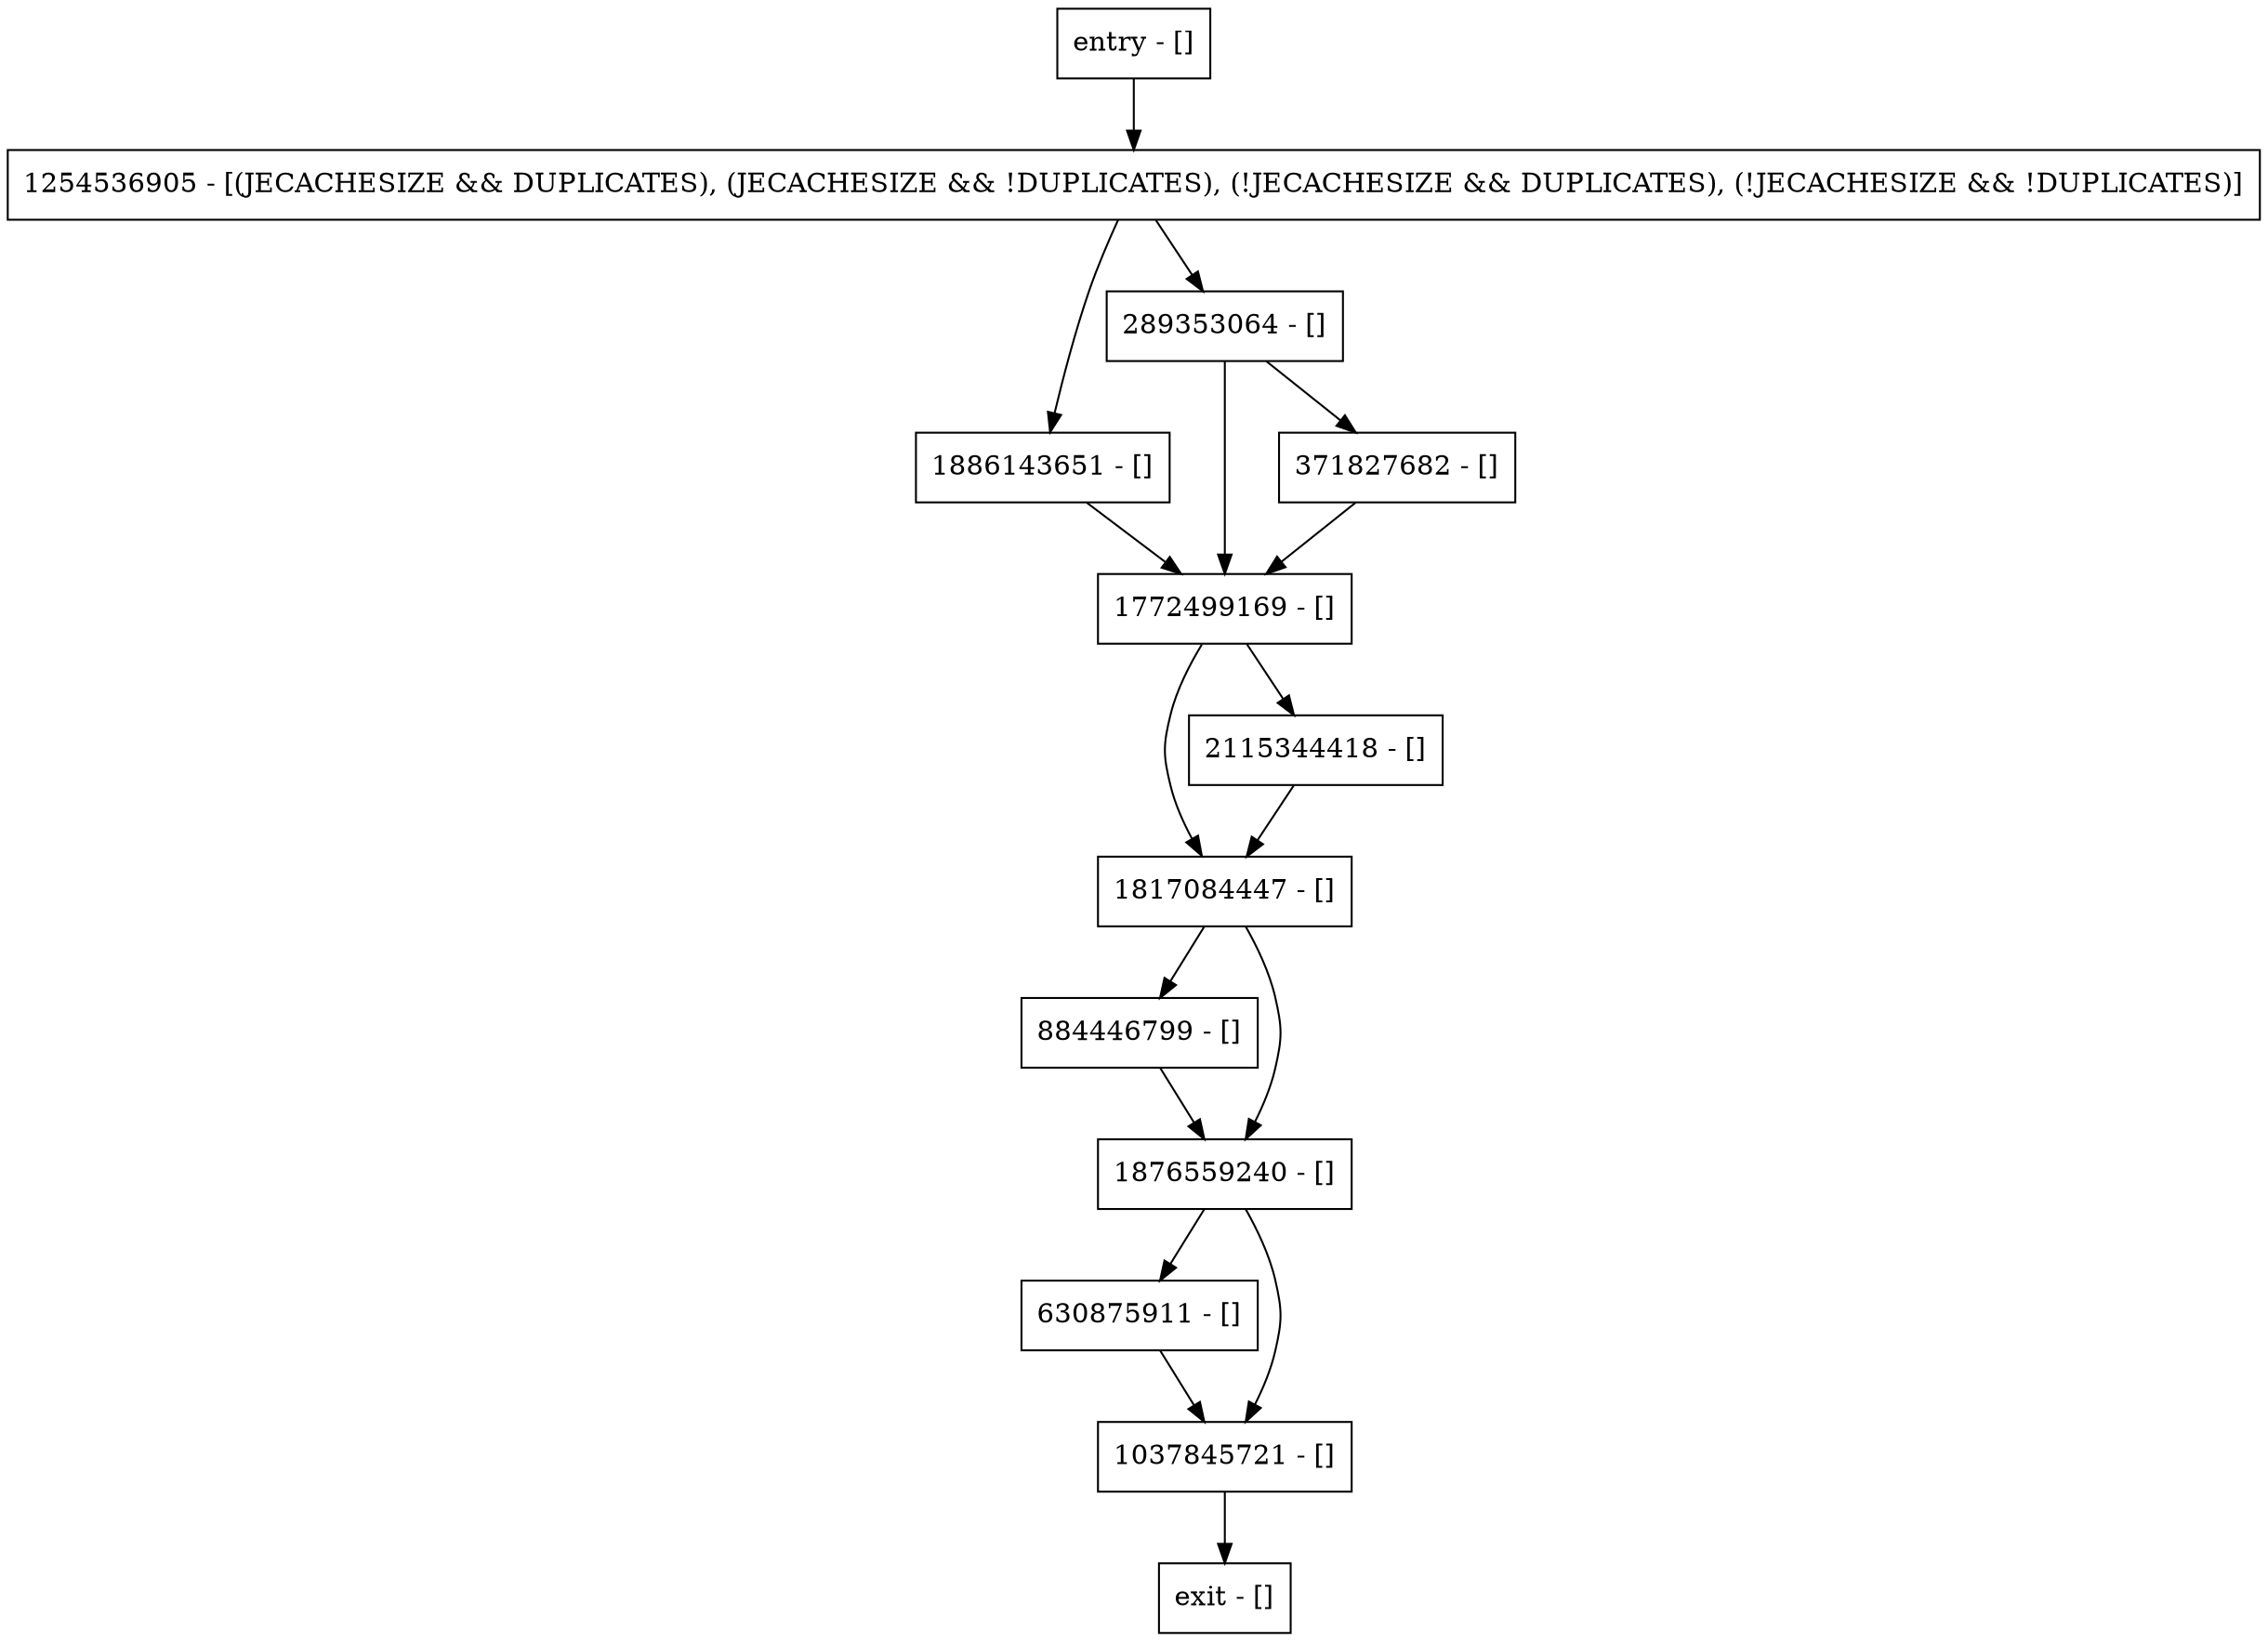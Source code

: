 digraph writeToLog {
node [shape=record];
1254536905 [label="1254536905 - [(JECACHESIZE && DUPLICATES), (JECACHESIZE && !DUPLICATES), (!JECACHESIZE && DUPLICATES), (!JECACHESIZE && !DUPLICATES)]"];
884446799 [label="884446799 - []"];
1886143651 [label="1886143651 - []"];
entry [label="entry - []"];
exit [label="exit - []"];
630875911 [label="630875911 - []"];
1772499169 [label="1772499169 - []"];
1817084447 [label="1817084447 - []"];
1876559240 [label="1876559240 - []"];
2115344418 [label="2115344418 - []"];
1037845721 [label="1037845721 - []"];
289353064 [label="289353064 - []"];
371827682 [label="371827682 - []"];
entry;
exit;
1254536905 -> 289353064;
1254536905 -> 1886143651;
884446799 -> 1876559240;
1886143651 -> 1772499169;
entry -> 1254536905;
630875911 -> 1037845721;
1772499169 -> 1817084447;
1772499169 -> 2115344418;
1817084447 -> 884446799;
1817084447 -> 1876559240;
1876559240 -> 630875911;
1876559240 -> 1037845721;
2115344418 -> 1817084447;
1037845721 -> exit;
289353064 -> 1772499169;
289353064 -> 371827682;
371827682 -> 1772499169;
}

